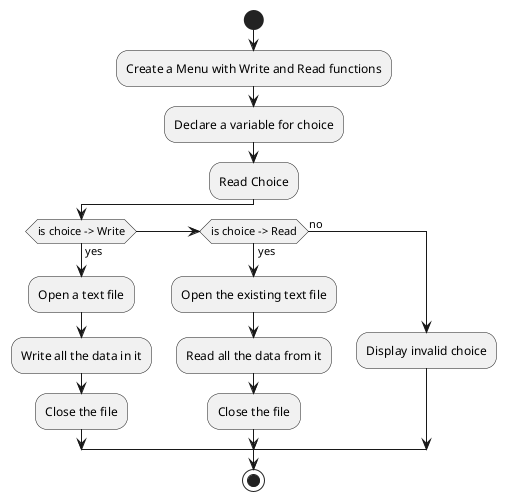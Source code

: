 /'
Module:	fileStruct.plantuml
Function:
        PlantUML source for fileStruct.

Copyright:
        This file copyright (C) 2022 by
        MCCI Corporation
        3520 Krums Corners Road
        Ithaca, NY 14850
        An unpublished work. All rights reserved.
        This file is proprietary information, and may not be disclosed or
        copied without the prior permission of MCCI Corporation.

Author:
        Pranau R, MCCI Corporation    April 2022
'/

@startuml

start

:Create a Menu with Write and Read functions;
:Declare a variable for choice;
:Read Choice;
if (is choice -> Write) then (yes)
:Open a text file;
:Write all the data in it;
:Close the file;
else if (is choice -> Read) then (yes)
:Open the existing text file;
:Read all the data from it;
:Close the file;
else (no)
:Display invalid choice;
endif

stop

@enduml